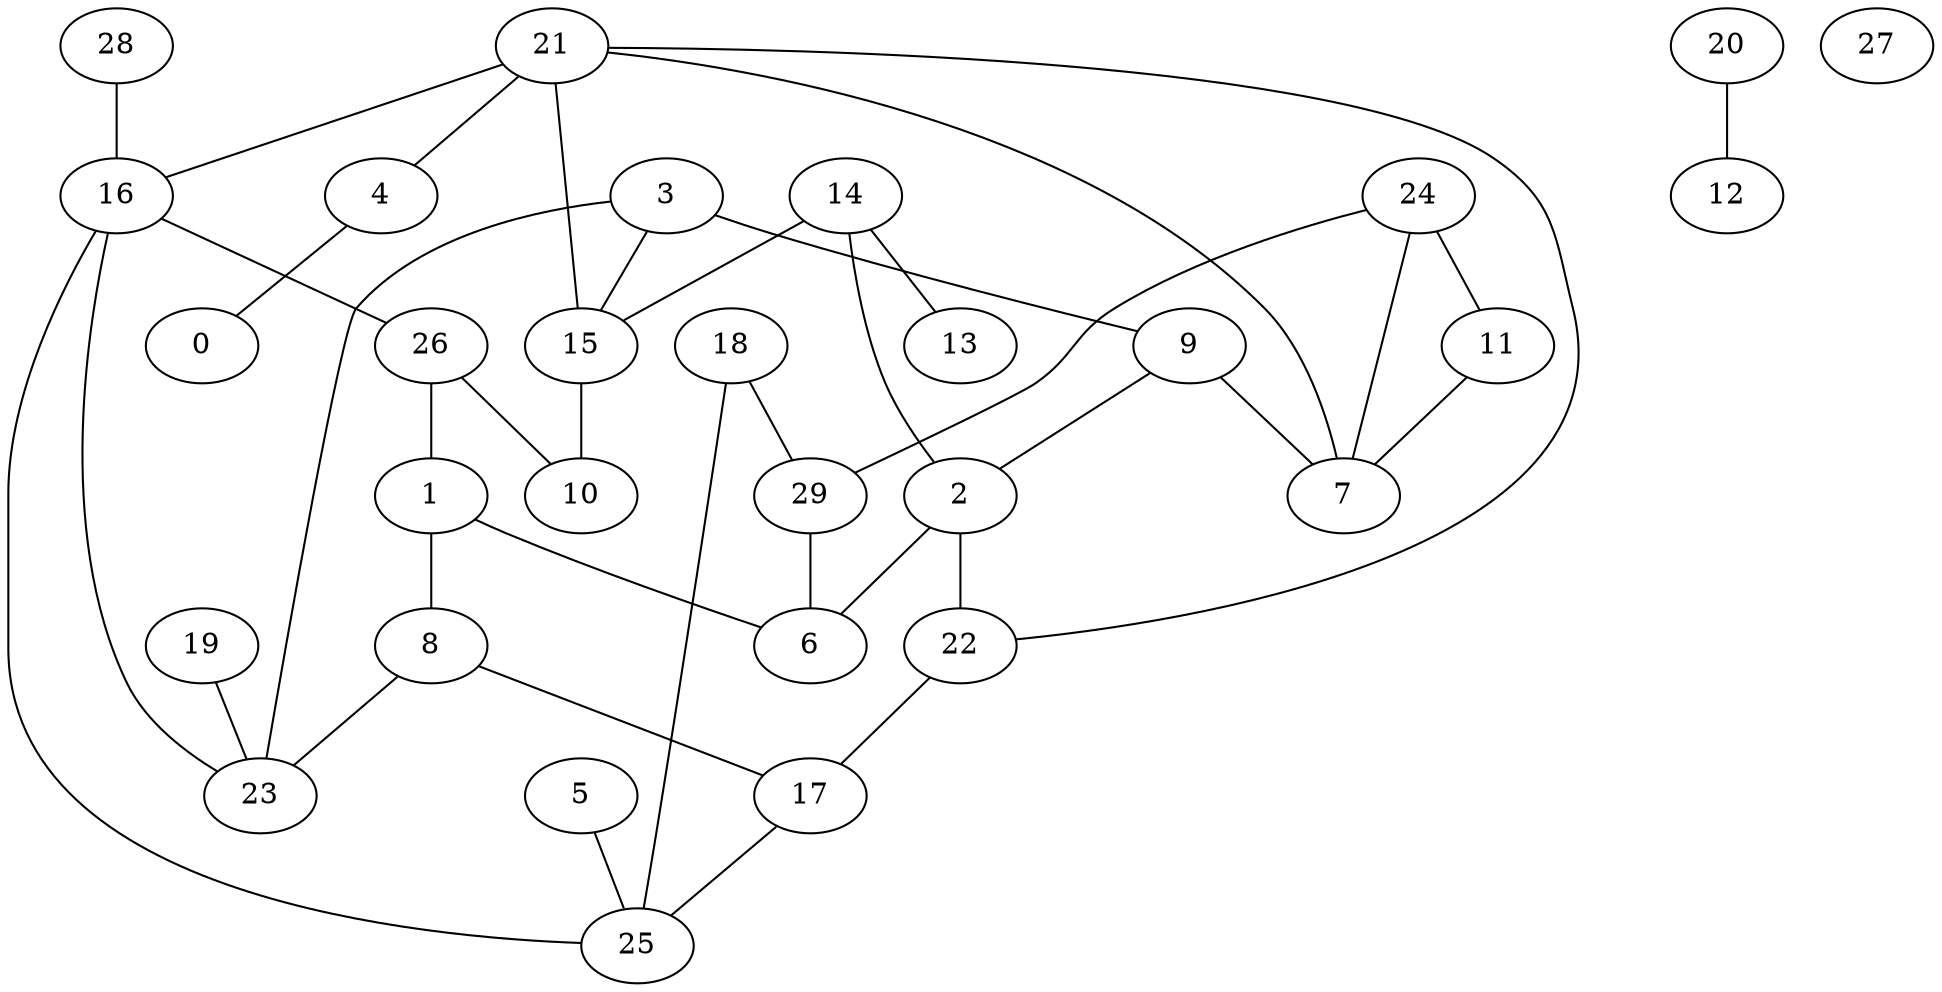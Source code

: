 graph grafoErdos_Renyi_30_39  {
0;
1;
2;
3;
4;
5;
6;
7;
8;
9;
10;
11;
12;
13;
14;
15;
16;
17;
18;
19;
20;
21;
22;
23;
24;
25;
26;
27;
28;
29;
2 -- 22;
16 -- 23;
19 -- 23;
20 -- 12;
21 -- 22;
16 -- 26;
22 -- 17;
5 -- 25;
24 -- 11;
16 -- 25;
8 -- 23;
24 -- 7;
28 -- 16;
14 -- 15;
26 -- 1;
14 -- 13;
9 -- 2;
24 -- 29;
14 -- 2;
15 -- 10;
11 -- 7;
9 -- 7;
21 -- 7;
21 -- 15;
3 -- 23;
21 -- 4;
3 -- 15;
29 -- 6;
21 -- 16;
1 -- 6;
18 -- 25;
18 -- 29;
4 -- 0;
3 -- 9;
26 -- 10;
1 -- 8;
17 -- 25;
2 -- 6;
8 -- 17;
}